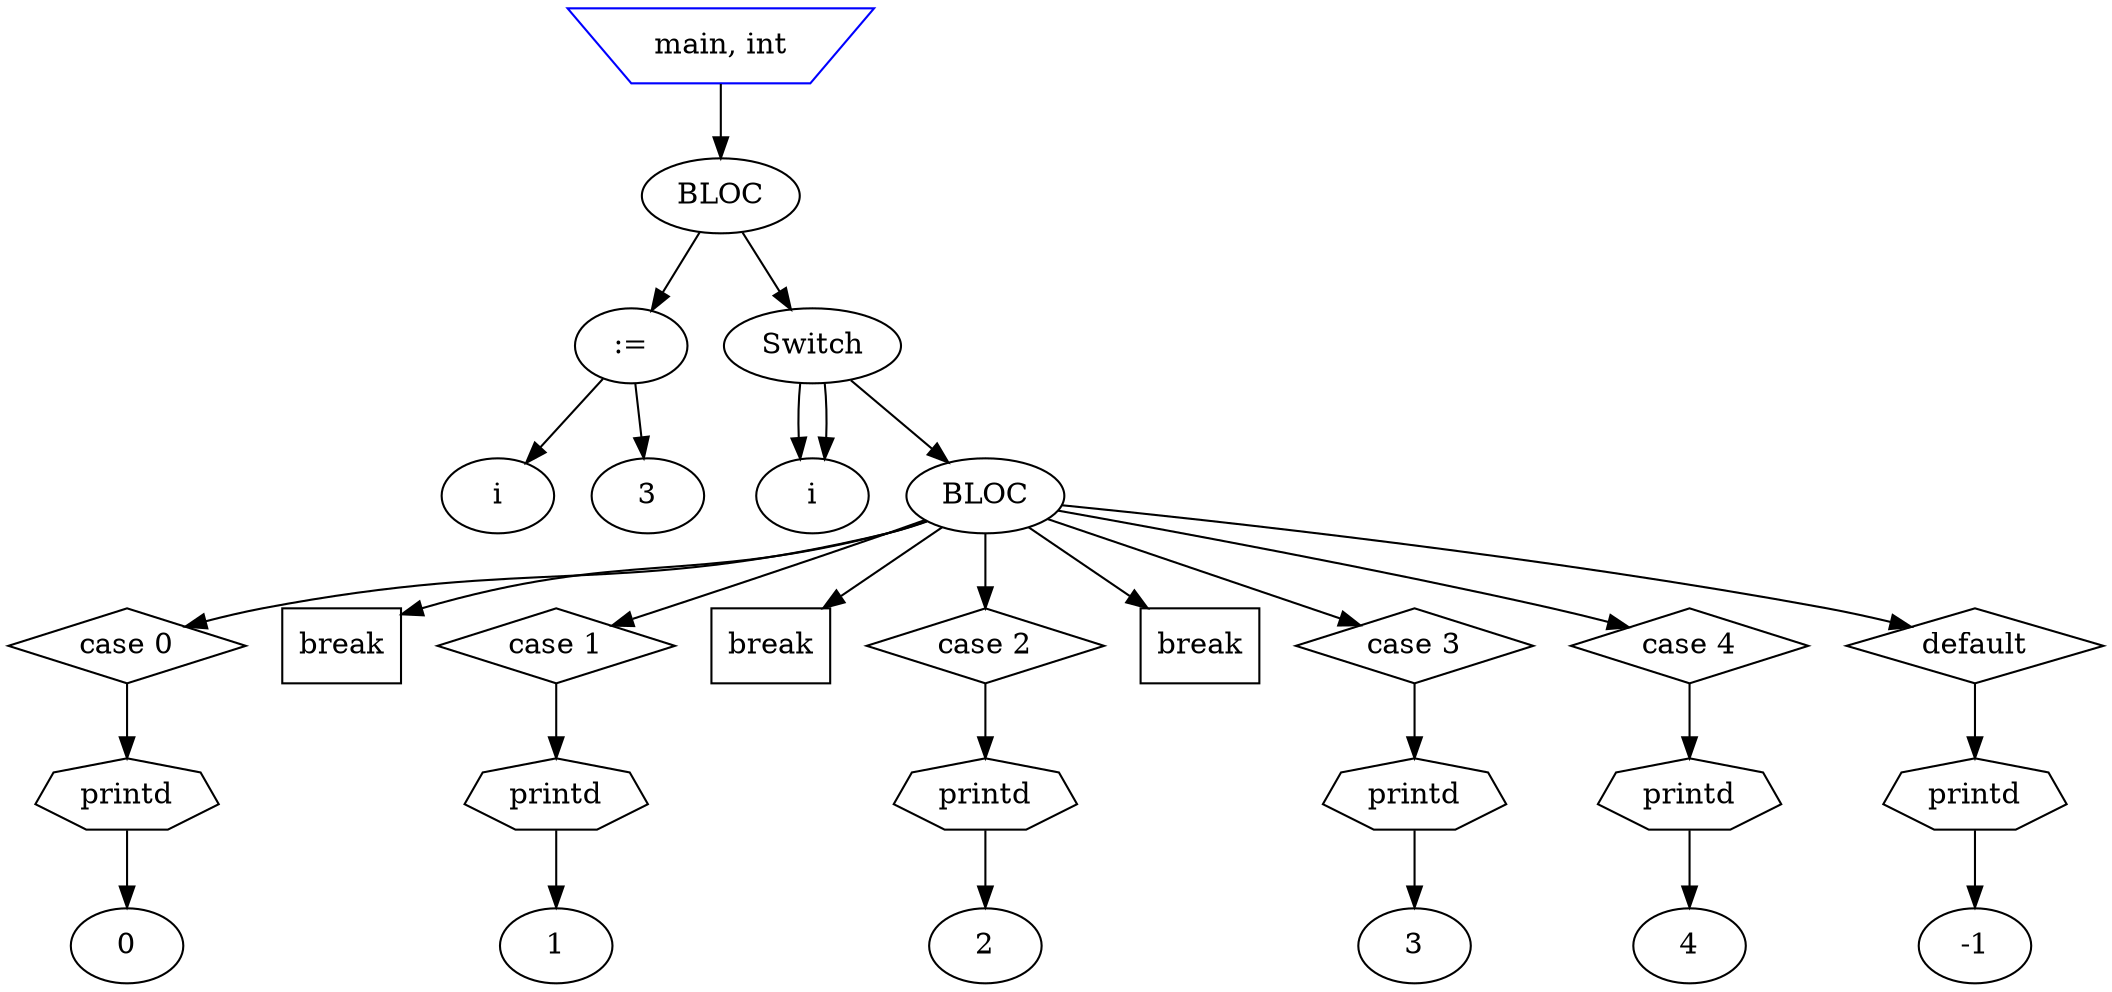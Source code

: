 digraph G {

node_0 [label="main, int" shape=invtrapezium color=blue];
node_1 [label="BLOC" shape=ellipse color=black];
node_2 [label=":=" shape=ellipse];
node_3 [label="i" shape=ellipse];
node_4 [label="3" shape=ellipse];
node_5 [label="Switch" shape=ellipse];
node_6 [label="i" shape=ellipse];
node_7 [label="BLOC" shape=ellipse color=black];
node_8 [label="case 0" shape=diamond];
node_9 [label="printd" shape=septagon];
node_10 [label="0" shape=ellipse];
node_11 [label="break" shape=box];
node_13 [label="case 1" shape=diamond];
node_14 [label="printd" shape=septagon];
node_15 [label="1" shape=ellipse];
node_16 [label="break" shape=box];
node_18 [label="case 2" shape=diamond];
node_19 [label="printd" shape=septagon];
node_20 [label="2" shape=ellipse];
node_21 [label="break" shape=box];
node_23 [label="case 3" shape=diamond];
node_24 [label="printd" shape=septagon];
node_25 [label="3" shape=ellipse];
node_26 [label="case 4" shape=diamond];
node_27 [label="printd" shape=septagon];
node_28 [label="4" shape=ellipse];
node_29 [label="default" shape=diamond];
node_30 [label="printd" shape=septagon];
node_31 [label="-1" shape=ellipse];

node_0 -> node_1
node_1 -> node_2
node_2 -> node_3
node_2 -> node_4
node_1 -> node_5
node_5 -> node_6
node_5 -> node_6
node_5 -> node_7
node_7 -> node_8
node_8 -> node_9
node_9 -> node_10
node_7 -> node_11
node_7 -> node_13
node_13 -> node_14
node_14 -> node_15
node_7 -> node_16
node_7 -> node_18
node_18 -> node_19
node_19 -> node_20
node_7 -> node_21
node_7 -> node_23
node_23 -> node_24
node_24 -> node_25
node_7 -> node_26
node_26 -> node_27
node_27 -> node_28
node_7 -> node_29
node_29 -> node_30
node_30 -> node_31
}